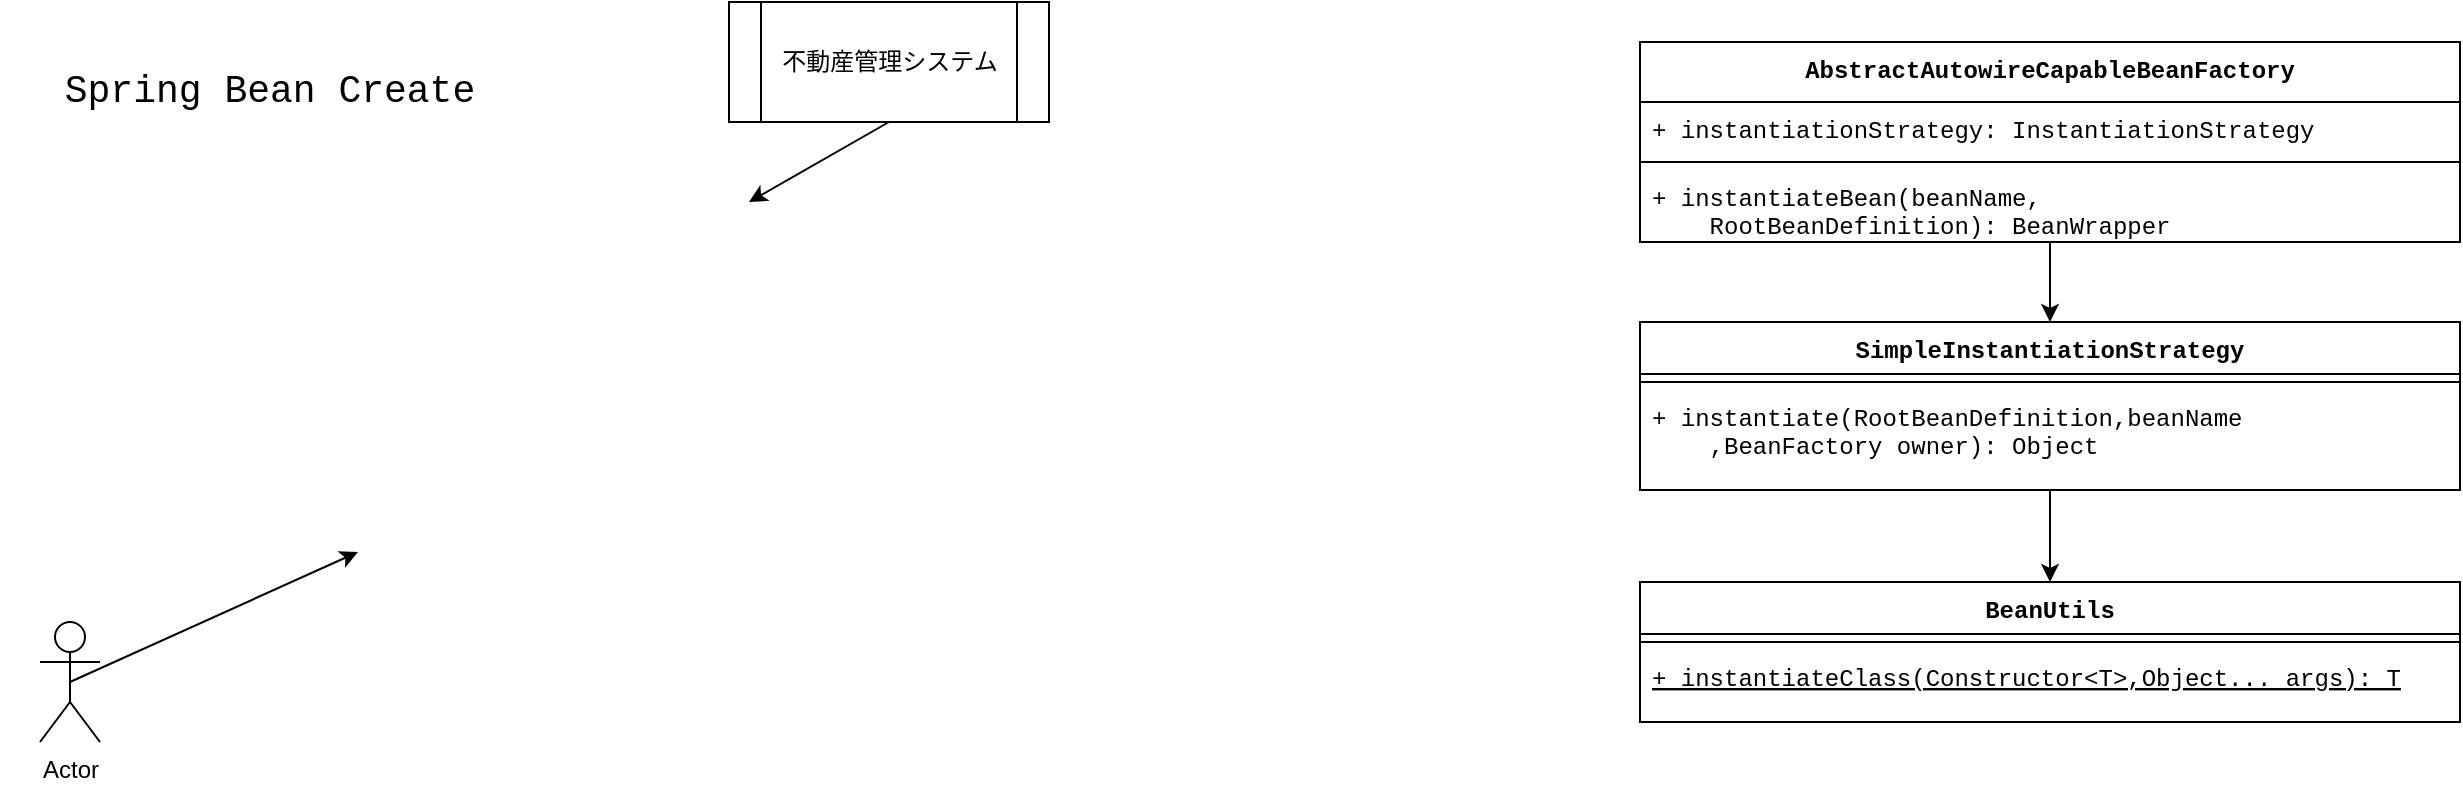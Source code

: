 <mxfile>
    <diagram id="2-o5U1Pwo-7tJ9eDuyGV" name="architecture">
        <mxGraphModel dx="1171" dy="810" grid="1" gridSize="10" guides="1" tooltips="1" connect="1" arrows="1" fold="1" page="1" pageScale="1" pageWidth="827" pageHeight="1169" math="0" shadow="0">
            <root>
                <mxCell id="0"/>
                <mxCell id="1" parent="0"/>
                <mxCell id="2" value="不動産管理システム" style="shape=process;whiteSpace=wrap;html=1;backgroundOutline=1;" parent="1" vertex="1">
                    <mxGeometry x="424.5" y="20" width="160" height="60" as="geometry"/>
                </mxCell>
                <mxCell id="5" value="" style="endArrow=classic;html=1;exitX=0.5;exitY=1;exitDx=0;exitDy=0;entryX=0.5;entryY=0;entryDx=0;entryDy=0;" parent="1" source="2" edge="1">
                    <mxGeometry width="50" height="50" relative="1" as="geometry">
                        <mxPoint x="330" y="320" as="sourcePoint"/>
                        <mxPoint x="434.5" y="120" as="targetPoint"/>
                    </mxGeometry>
                </mxCell>
                <mxCell id="6" value="Actor" style="shape=umlActor;verticalLabelPosition=bottom;verticalAlign=top;html=1;outlineConnect=0;" parent="1" vertex="1">
                    <mxGeometry x="80" y="330" width="30" height="60" as="geometry"/>
                </mxCell>
                <mxCell id="7" value="" style="endArrow=classic;html=1;exitX=0.5;exitY=0.5;exitDx=0;exitDy=0;exitPerimeter=0;entryX=0;entryY=0.5;entryDx=0;entryDy=0;" parent="1" source="6" edge="1">
                    <mxGeometry width="50" height="50" relative="1" as="geometry">
                        <mxPoint x="330" y="420" as="sourcePoint"/>
                        <mxPoint x="239.0" y="295" as="targetPoint"/>
                    </mxGeometry>
                </mxCell>
                <mxCell id="8" value="Spring Bean Create" style="text;html=1;strokeColor=none;fillColor=none;align=center;verticalAlign=middle;whiteSpace=wrap;rounded=0;fontSize=19;fontFamily=Courier New;" parent="1" vertex="1">
                    <mxGeometry x="60" y="40" width="270" height="50" as="geometry"/>
                </mxCell>
                <mxCell id="18" value="BeanUtils" style="swimlane;fontStyle=1;align=center;verticalAlign=top;childLayout=stackLayout;horizontal=1;startSize=26;horizontalStack=0;resizeParent=1;resizeParentMax=0;resizeLast=0;collapsible=1;marginBottom=0;fontFamily=Courier New;" parent="1" vertex="1">
                    <mxGeometry x="880" y="310" width="410" height="70" as="geometry"/>
                </mxCell>
                <mxCell id="20" value="" style="line;strokeWidth=1;fillColor=none;align=left;verticalAlign=middle;spacingTop=-1;spacingLeft=3;spacingRight=3;rotatable=0;labelPosition=right;points=[];portConstraint=eastwest;" parent="18" vertex="1">
                    <mxGeometry y="26" width="410" height="8" as="geometry"/>
                </mxCell>
                <mxCell id="21" value="+ instantiateClass(Constructor&lt;T&gt;,Object... args): T" style="text;strokeColor=none;fillColor=none;align=left;verticalAlign=top;spacingLeft=4;spacingRight=4;overflow=hidden;rotatable=0;points=[[0,0.5],[1,0.5]];portConstraint=eastwest;fontStyle=4;fontFamily=Courier New;horizontal=1;" parent="18" vertex="1">
                    <mxGeometry y="34" width="410" height="36" as="geometry"/>
                </mxCell>
                <mxCell id="23" value="SimpleInstantiationStrategy" style="swimlane;fontStyle=1;align=center;verticalAlign=top;childLayout=stackLayout;horizontal=1;startSize=26;horizontalStack=0;resizeParent=1;resizeParentMax=0;resizeLast=0;collapsible=1;marginBottom=0;fontFamily=Courier New;" parent="1" vertex="1">
                    <mxGeometry x="880" y="180" width="410" height="84" as="geometry"/>
                </mxCell>
                <mxCell id="25" value="" style="line;strokeWidth=1;fillColor=none;align=left;verticalAlign=middle;spacingTop=-1;spacingLeft=3;spacingRight=3;rotatable=0;labelPosition=right;points=[];portConstraint=eastwest;fontFamily=Courier New;" parent="23" vertex="1">
                    <mxGeometry y="26" width="410" height="8" as="geometry"/>
                </mxCell>
                <mxCell id="26" value="+ instantiate(RootBeanDefinition,beanName&#10;    ,BeanFactory owner): Object" style="text;strokeColor=none;fillColor=none;align=left;verticalAlign=top;spacingLeft=4;spacingRight=4;overflow=hidden;rotatable=0;points=[[0,0.5],[1,0.5]];portConstraint=eastwest;fontFamily=Courier New;" parent="23" vertex="1">
                    <mxGeometry y="34" width="410" height="50" as="geometry"/>
                </mxCell>
                <mxCell id="34" value="" style="edgeStyle=none;html=1;fontFamily=Courier New;" parent="1" source="27" edge="1">
                    <mxGeometry relative="1" as="geometry">
                        <mxPoint x="1085" y="180" as="targetPoint"/>
                    </mxGeometry>
                </mxCell>
                <mxCell id="27" value="AbstractAutowireCapableBeanFactory" style="swimlane;fontStyle=1;align=center;verticalAlign=top;childLayout=stackLayout;horizontal=1;startSize=30;horizontalStack=0;resizeParent=1;resizeParentMax=0;resizeLast=0;collapsible=1;marginBottom=0;fontFamily=Courier New;" parent="1" vertex="1">
                    <mxGeometry x="880" y="40" width="410" height="100" as="geometry"/>
                </mxCell>
                <mxCell id="28" value="+ instantiationStrategy: InstantiationStrategy" style="text;strokeColor=none;fillColor=none;align=left;verticalAlign=top;spacingLeft=4;spacingRight=4;overflow=hidden;rotatable=0;points=[[0,0.5],[1,0.5]];portConstraint=eastwest;fontFamily=Courier New;" parent="27" vertex="1">
                    <mxGeometry y="30" width="410" height="26" as="geometry"/>
                </mxCell>
                <mxCell id="29" value="" style="line;strokeWidth=1;fillColor=none;align=left;verticalAlign=middle;spacingTop=-1;spacingLeft=3;spacingRight=3;rotatable=0;labelPosition=right;points=[];portConstraint=eastwest;fontFamily=Courier New;" parent="27" vertex="1">
                    <mxGeometry y="56" width="410" height="8" as="geometry"/>
                </mxCell>
                <mxCell id="30" value="+ instantiateBean(beanName,&#10;    RootBeanDefinition): BeanWrapper" style="text;strokeColor=none;fillColor=none;align=left;verticalAlign=top;spacingLeft=4;spacingRight=4;overflow=hidden;rotatable=0;points=[[0,0.5],[1,0.5]];portConstraint=eastwest;fontFamily=Courier New;" parent="27" vertex="1">
                    <mxGeometry y="64" width="410" height="36" as="geometry"/>
                </mxCell>
                <mxCell id="35" value="" style="edgeStyle=none;html=1;fontFamily=Courier New;entryX=0.5;entryY=0;entryDx=0;entryDy=0;" parent="1" source="26" target="18" edge="1">
                    <mxGeometry relative="1" as="geometry">
                        <mxPoint x="1100" y="290" as="sourcePoint"/>
                        <mxPoint x="1095" y="190" as="targetPoint"/>
                    </mxGeometry>
                </mxCell>
            </root>
        </mxGraphModel>
    </diagram>
    <diagram id="mqhYBLrUxtjFdQs51USM" name="User case mode">
        <mxGraphModel dx="965" dy="1836" grid="1" gridSize="10" guides="1" tooltips="1" connect="1" arrows="1" fold="1" page="1" pageScale="1" pageWidth="827" pageHeight="1169" math="0" shadow="0">
            <root>
                <mxCell id="CAcM5h2zT_rix6jCmabe-0"/>
                <mxCell id="CAcM5h2zT_rix6jCmabe-1" parent="CAcM5h2zT_rix6jCmabe-0"/>
                <mxCell id="KugXX5dkTvGhBRWu_H-B-0" value="統計管理" style="ellipse;whiteSpace=wrap;html=1;fontFamily=Courier New;fontSize=19;" parent="CAcM5h2zT_rix6jCmabe-1" vertex="1">
                    <mxGeometry x="130" y="-350" width="460" height="300" as="geometry"/>
                </mxCell>
                <mxCell id="TVT99f8Mo8HbX8ZyI4ve-0" value="view" style="ellipse;whiteSpace=wrap;html=1;fontFamily=Courier New;fontSize=19;" parent="CAcM5h2zT_rix6jCmabe-1" vertex="1">
                    <mxGeometry x="190" y="-260" width="90" height="60" as="geometry"/>
                </mxCell>
                <mxCell id="TVT99f8Mo8HbX8ZyI4ve-1" value="user" style="shape=umlActor;verticalLabelPosition=bottom;verticalAlign=top;html=1;outlineConnect=0;fontFamily=Courier New;fontSize=19;" parent="CAcM5h2zT_rix6jCmabe-1" vertex="1">
                    <mxGeometry x="30" y="-290" width="30" height="60" as="geometry"/>
                </mxCell>
                <mxCell id="TVT99f8Mo8HbX8ZyI4ve-2" value="" style="endArrow=classic;html=1;fontFamily=Courier New;fontSize=19;entryX=0.018;entryY=0.8;entryDx=0;entryDy=0;entryPerimeter=0;" parent="CAcM5h2zT_rix6jCmabe-1" source="TVT99f8Mo8HbX8ZyI4ve-5" target="TVT99f8Mo8HbX8ZyI4ve-4" edge="1">
                    <mxGeometry width="50" height="50" relative="1" as="geometry">
                        <mxPoint x="330" y="-180" as="sourcePoint"/>
                        <mxPoint x="380" y="-230" as="targetPoint"/>
                    </mxGeometry>
                </mxCell>
                <mxCell id="TVT99f8Mo8HbX8ZyI4ve-3" value="" style="endArrow=classic;html=1;fontFamily=Courier New;fontSize=19;entryX=0;entryY=0.5;entryDx=0;entryDy=0;" parent="CAcM5h2zT_rix6jCmabe-1" source="TVT99f8Mo8HbX8ZyI4ve-1" target="TVT99f8Mo8HbX8ZyI4ve-0" edge="1">
                    <mxGeometry width="50" height="50" relative="1" as="geometry">
                        <mxPoint x="90" y="-130" as="sourcePoint"/>
                        <mxPoint x="380" y="-230" as="targetPoint"/>
                    </mxGeometry>
                </mxCell>
                <mxCell id="TVT99f8Mo8HbX8ZyI4ve-4" value="edit" style="ellipse;whiteSpace=wrap;html=1;fontFamily=Courier New;fontSize=19;" parent="CAcM5h2zT_rix6jCmabe-1" vertex="1">
                    <mxGeometry x="230" y="-180" width="90" height="60" as="geometry"/>
                </mxCell>
                <mxCell id="TVT99f8Mo8HbX8ZyI4ve-5" value="admin" style="shape=umlActor;verticalLabelPosition=bottom;verticalAlign=top;html=1;outlineConnect=0;fontFamily=Courier New;fontSize=19;" parent="CAcM5h2zT_rix6jCmabe-1" vertex="1">
                    <mxGeometry x="100" y="-130" width="30" height="60" as="geometry"/>
                </mxCell>
            </root>
        </mxGraphModel>
    </diagram>
    <diagram id="CE_BhMlzEkZjJgNdHg6J" name="NFR">
        <mxGraphModel dx="820" dy="567" grid="1" gridSize="10" guides="1" tooltips="1" connect="1" arrows="1" fold="1" page="1" pageScale="1" pageWidth="827" pageHeight="1169" math="0" shadow="0">
            <root>
                <mxCell id="M74L7A3Clt21dNZ6silR-0"/>
                <mxCell id="M74L7A3Clt21dNZ6silR-1" parent="M74L7A3Clt21dNZ6silR-0"/>
            </root>
        </mxGraphModel>
    </diagram>
    <diagram id="QUF273GN6UwXL_5aOvHa" name="Rock">
        <mxGraphModel dx="820" dy="567" grid="1" gridSize="10" guides="1" tooltips="1" connect="1" arrows="1" fold="1" page="1" pageScale="1" pageWidth="827" pageHeight="1169" math="0" shadow="0">
            <root>
                <mxCell id="dYth1eZLRLognbgsLatV-0"/>
                <mxCell id="dYth1eZLRLognbgsLatV-1" parent="dYth1eZLRLognbgsLatV-0"/>
                <mxCell id="dYth1eZLRLognbgsLatV-2" value=":Object" style="shape=umlLifeline;perimeter=lifelinePerimeter;whiteSpace=wrap;html=1;container=1;collapsible=0;recursiveResize=0;outlineConnect=0;" vertex="1" parent="dYth1eZLRLognbgsLatV-1">
                    <mxGeometry x="70" y="120" width="100" height="300" as="geometry"/>
                </mxCell>
                <mxCell id="dYth1eZLRLognbgsLatV-3" value="" style="html=1;points=[];perimeter=orthogonalPerimeter;" vertex="1" parent="dYth1eZLRLognbgsLatV-2">
                    <mxGeometry x="45" y="90" width="10" height="80" as="geometry"/>
                </mxCell>
            </root>
        </mxGraphModel>
    </diagram>
</mxfile>